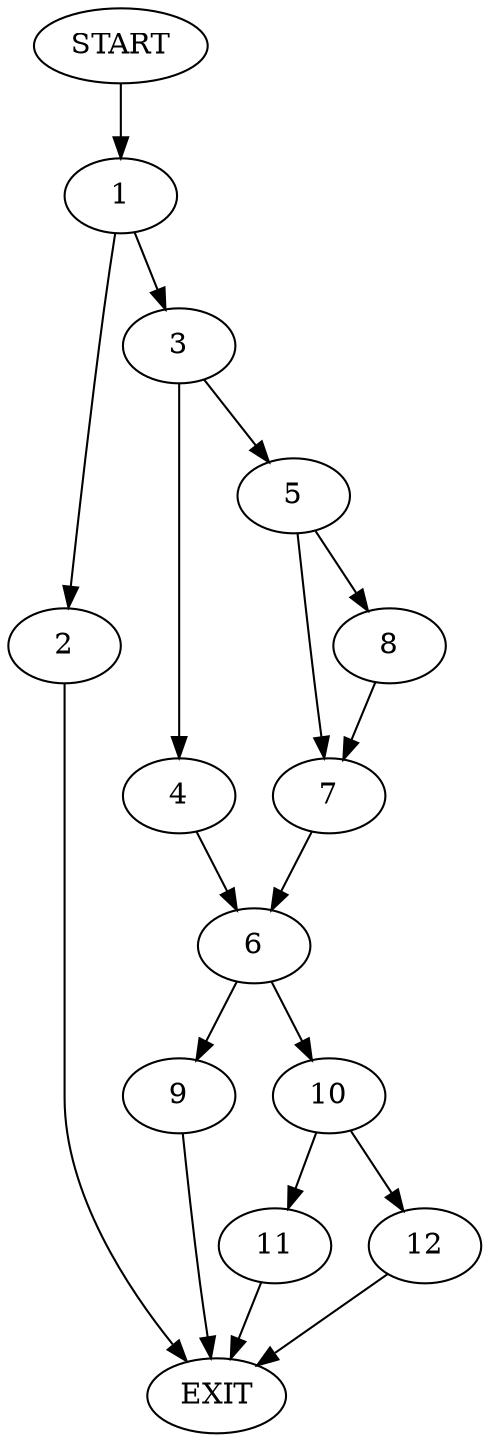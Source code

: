 digraph {
0 [label="START"]
13 [label="EXIT"]
0 -> 1
1 -> 2
1 -> 3
2 -> 13
3 -> 4
3 -> 5
4 -> 6
5 -> 7
5 -> 8
6 -> 9
6 -> 10
7 -> 6
8 -> 7
10 -> 11
10 -> 12
9 -> 13
11 -> 13
12 -> 13
}
